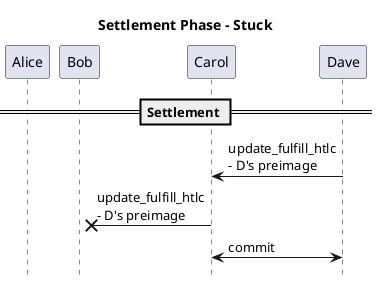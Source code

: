 @startuml
title Settlement Phase - Stuck
hide footbox
participant Alice
participant Bob
participant Carol
participant Dave

== Settlement ==

Dave -> Carol: update_fulfill_htlc\n- D's preimage
Carol ->x Bob: update_fulfill_htlc\n- D's preimage

Dave <-> Carol: commit

@enduml
